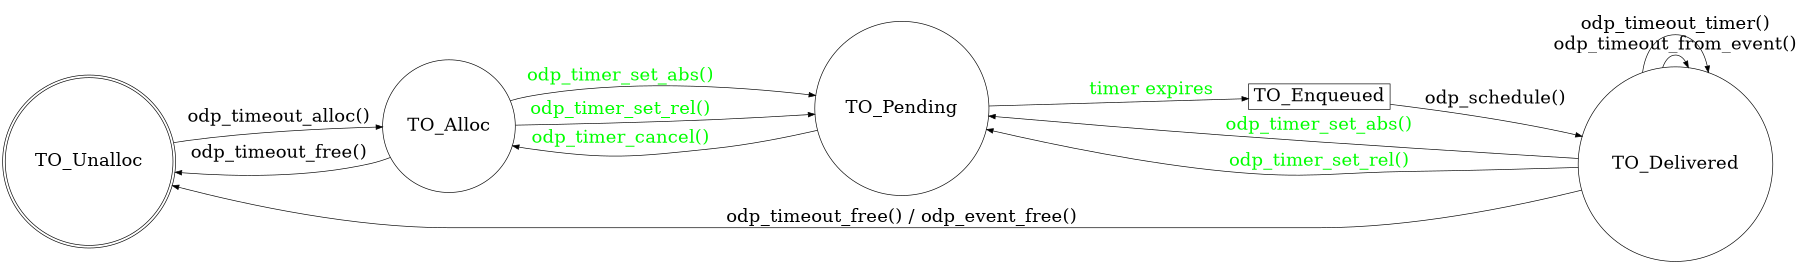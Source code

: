 digraph timer_state_machine {
	rankdir=LR;
	size="12,20";
	node [fontsize=28];
	edge [fontsize=28];
	node [shape=doublecircle]; TO_Unalloc;
	node [shape=circle]; TO_Alloc TO_Pending TO_Delivered;
	node [shape=rect]; TO_Enqueued;
	TO_Unalloc -> TO_Alloc [label="odp_timeout_alloc()"];
	TO_Alloc -> TO_Unalloc [label="odp_timeout_free()"];
	TO_Alloc -> TO_Pending [fontcolor=green,
			       label="odp_timer_set_abs()"];
	TO_Alloc -> TO_Pending [fontcolor=green,
			       label="odp_timer_set_rel()"];
	TO_Pending -> TO_Alloc [fontcolor=green,
			       label="odp_timer_cancel()"];
	TO_Pending -> TO_Enqueued [fontcolor=green, label="timer expires"];
	TO_Enqueued -> TO_Delivered [label="odp_schedule()"];
	TO_Delivered -> TO_Pending [fontcolor=green,
				   label="odp_timer_set_abs()"];
	TO_Delivered -> TO_Pending [fontcolor=green,
				   label="odp_timer_set_rel()"];
	TO_Delivered -> TO_Delivered [label="odp_timeout_from_event()"];
	TO_Delivered -> TO_Delivered [label="odp_timeout_timer()"];
	TO_Delivered -> TO_Unalloc
			[label="odp_timeout_free() / odp_event_free()"];

}
